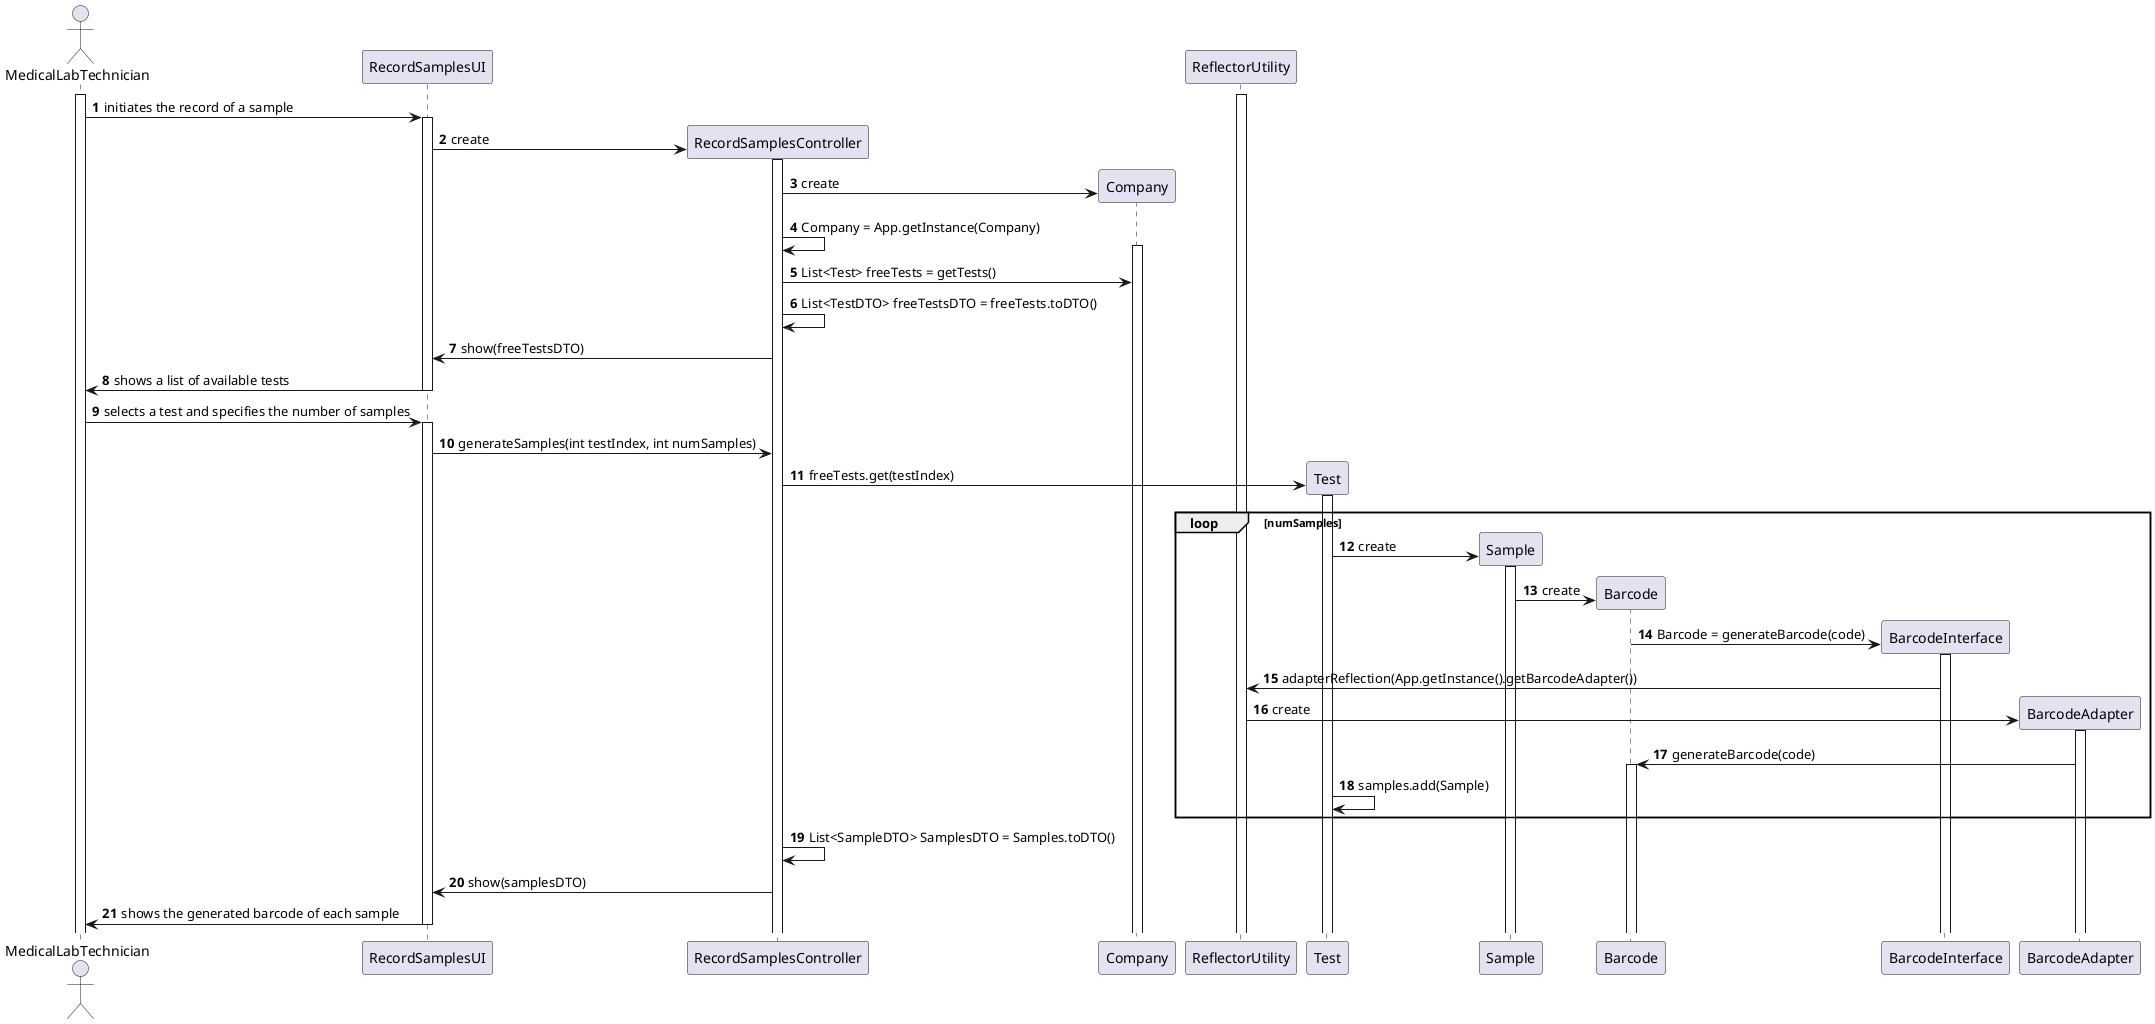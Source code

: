 @startuml
autonumber

actor "MedicalLabTechnician" as MLT
participant "RecordSamplesUI" as ui
participant "RecordSamplesController" as controller
participant "Company"
participant "ReflectorUtility"

activate MLT
activate ReflectorUtility

MLT -> ui : initiates the record of a sample
activate ui
ui -> controller ** : create
activate controller

controller -> Company ** : create
controller -> controller : Company = App.getInstance(Company)
activate Company

controller -> Company : List<Test> freeTests = getTests()
controller -> controller : List<TestDTO> freeTestsDTO = freeTests.toDTO()

controller -> ui : show(freeTestsDTO)
ui -> MLT : shows a list of available tests


deactivate ui

MLT ->ui : selects a test and specifies the number of samples
activate ui

ui -> controller : generateSamples(int testIndex, int numSamples)
controller -> Test ** : freeTests.get(testIndex)
activate Test


loop numSamples
Test -> Sample ** : create
activate Sample
Sample -> Barcode ** : create
Barcode -> BarcodeInterface ** : Barcode = generateBarcode(code)
activate BarcodeInterface
BarcodeInterface -> ReflectorUtility : adapterReflection(App.getInstance().getBarcodeAdapter())
ReflectorUtility -> BarcodeAdapter ** : create
activate BarcodeAdapter
BarcodeAdapter -> Barcode : generateBarcode(code)
activate Barcode
Test -> Test : samples.add(Sample)
end
controller -> controller : List<SampleDTO> SamplesDTO = Samples.toDTO()

controller -> ui : show(samplesDTO)

ui -> MLT : shows the generated barcode of each sample
deactivate ui

@enduml
